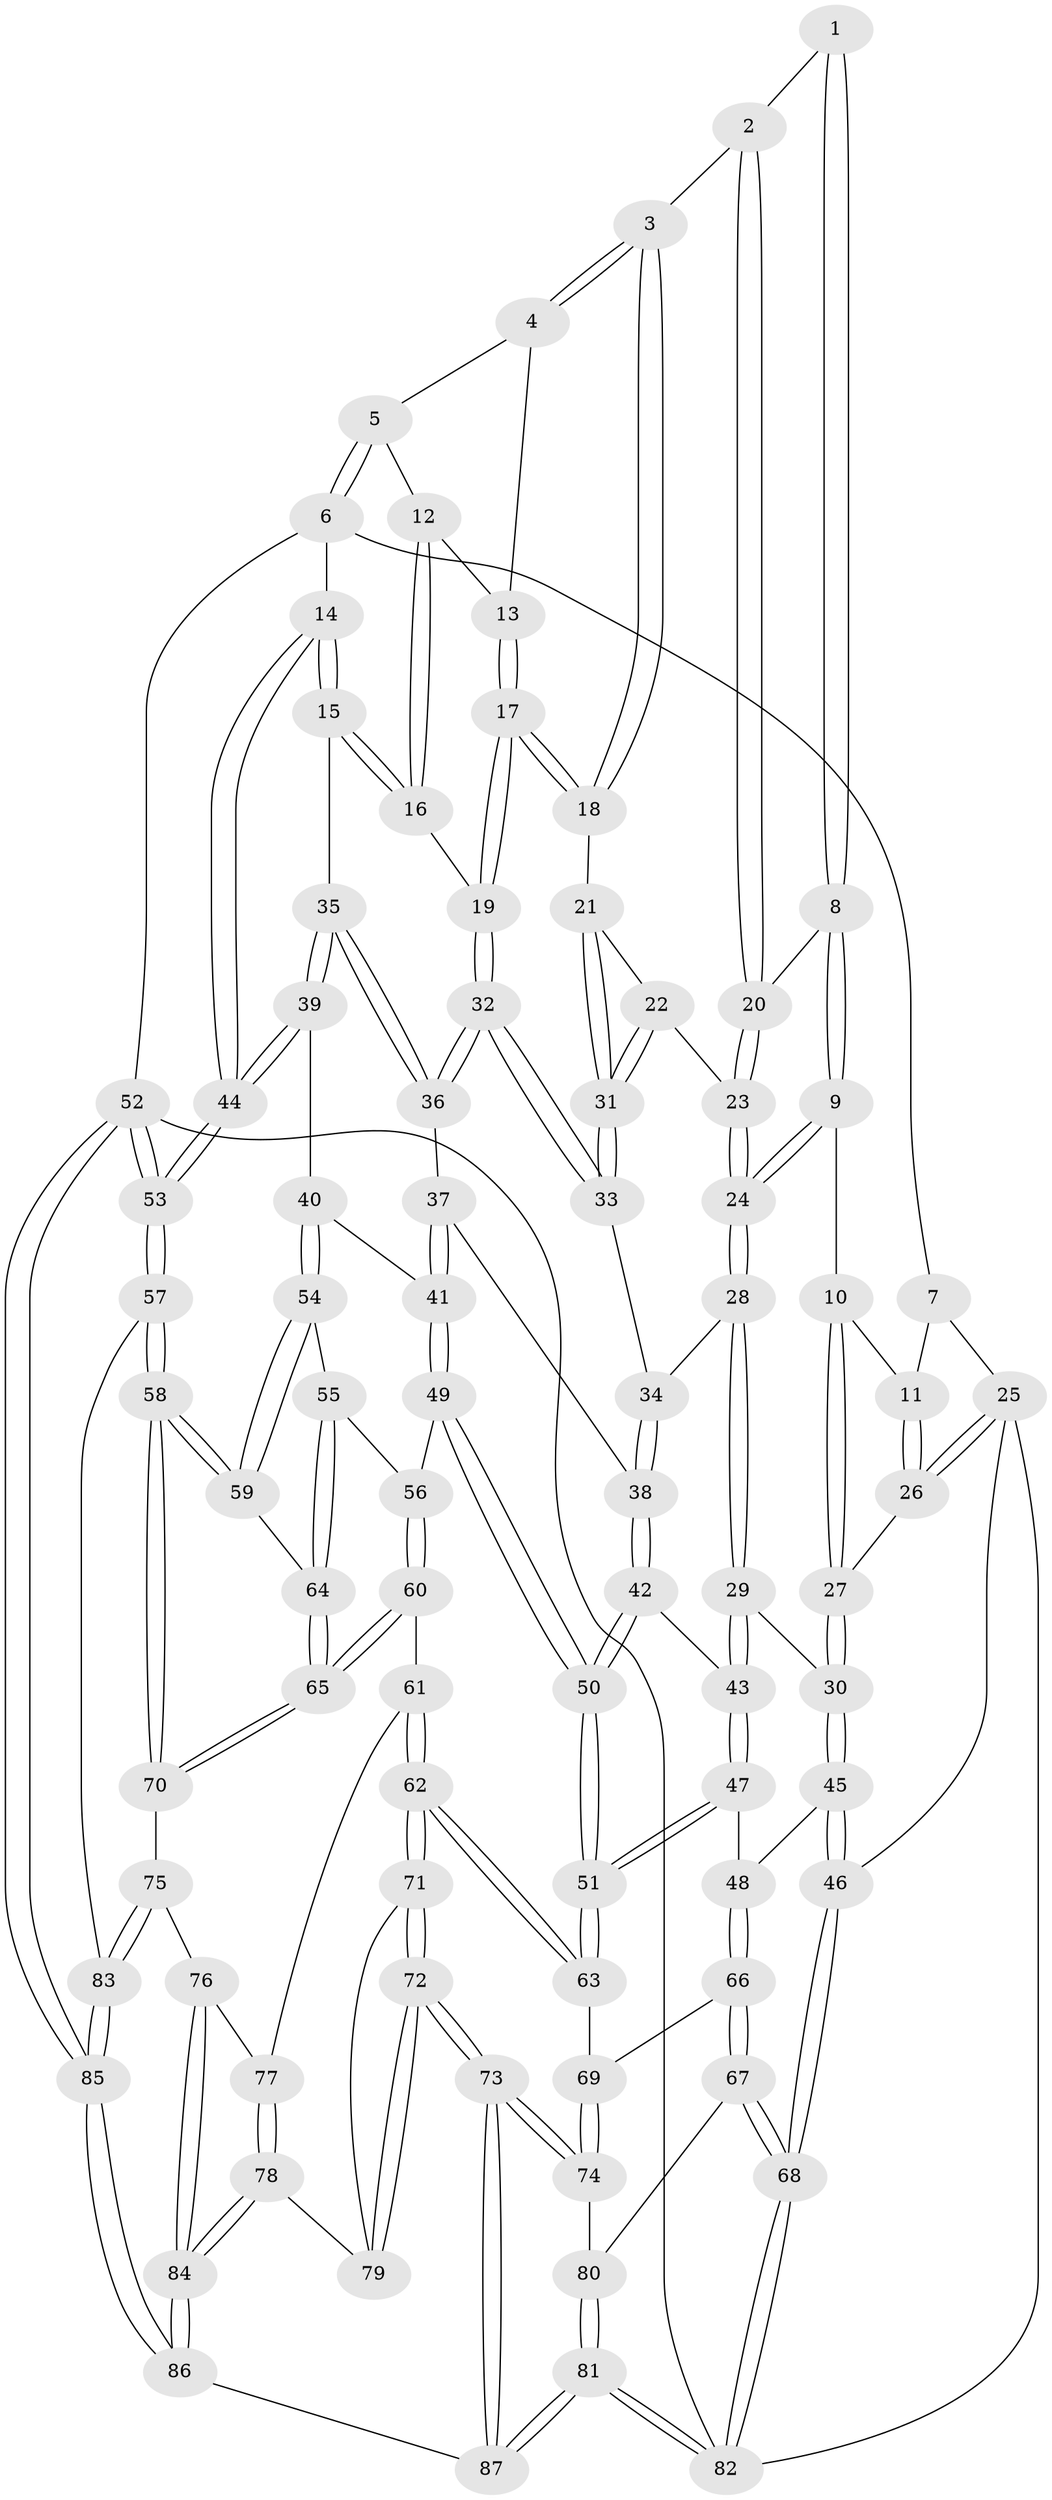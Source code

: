 // Generated by graph-tools (version 1.1) at 2025/27/03/09/25 03:27:09]
// undirected, 87 vertices, 214 edges
graph export_dot {
graph [start="1"]
  node [color=gray90,style=filled];
  1 [pos="+0.1985436444418008+0"];
  2 [pos="+0.5326123638441987+0"];
  3 [pos="+0.5410035777886852+0"];
  4 [pos="+0.6343828308805064+0"];
  5 [pos="+0.9557873702987276+0"];
  6 [pos="+1+0"];
  7 [pos="+0.16935368178750626+0"];
  8 [pos="+0.226806799730633+0.0865645448095028"];
  9 [pos="+0.22530185314306464+0.08912201644439996"];
  10 [pos="+0.19138343733227486+0.10797082575151805"];
  11 [pos="+0.08565145183700412+0.09923334145677581"];
  12 [pos="+0.8442637200036268+0.037191315789984976"];
  13 [pos="+0.8081076324797752+0.04818712873126446"];
  14 [pos="+1+0.09474499473473307"];
  15 [pos="+1+0.1600121796982462"];
  16 [pos="+0.9326447866051792+0.14867214260318484"];
  17 [pos="+0.6915991575382298+0.1693853630980147"];
  18 [pos="+0.650710102393484+0.12013058125734741"];
  19 [pos="+0.712340738329803+0.21205955844267563"];
  20 [pos="+0.40761423386323026+0.05910327539550297"];
  21 [pos="+0.5566510073147085+0.16147124197380294"];
  22 [pos="+0.45466627733520937+0.18769439254102213"];
  23 [pos="+0.404599803762401+0.1724451645721548"];
  24 [pos="+0.3388926085327097+0.24708995971640188"];
  25 [pos="+0+0.21373007351818787"];
  26 [pos="+0+0.22214213819490208"];
  27 [pos="+0.17243625513730104+0.36009689927484584"];
  28 [pos="+0.31247729621811854+0.32656168809126374"];
  29 [pos="+0.25360189662039256+0.3839751186425052"];
  30 [pos="+0.17663788355243512+0.3634808859078698"];
  31 [pos="+0.5101301484029541+0.26244531760579826"];
  32 [pos="+0.7061545520208985+0.269110523318485"];
  33 [pos="+0.5186965674910111+0.2813229802680762"];
  34 [pos="+0.4708018397005587+0.33437643996464195"];
  35 [pos="+0.8691923076290711+0.38509981165644963"];
  36 [pos="+0.7135582185045962+0.30128092626726743"];
  37 [pos="+0.69883288591582+0.3274103138824877"];
  38 [pos="+0.5703088480570762+0.46253492591093315"];
  39 [pos="+0.924818461972646+0.5532404387661441"];
  40 [pos="+0.9234659771116196+0.5542529226018941"];
  41 [pos="+0.7496046718270961+0.5358068943826377"];
  42 [pos="+0.5698958974030591+0.46395605660258393"];
  43 [pos="+0.2853490947941278+0.4560246206733358"];
  44 [pos="+1+0.5767697292680652"];
  45 [pos="+4.281822549050452e-05+0.6055263811217776"];
  46 [pos="+0+0.6687769004956776"];
  47 [pos="+0.29258963546267774+0.5198391324631715"];
  48 [pos="+0.21872727796616795+0.6542212594655022"];
  49 [pos="+0.6027076600989356+0.5981271472340044"];
  50 [pos="+0.5879999400569969+0.5985256232720346"];
  51 [pos="+0.5301019020607933+0.6722365136816132"];
  52 [pos="+1+1"];
  53 [pos="+1+1"];
  54 [pos="+0.8868422727224156+0.6225205748748124"];
  55 [pos="+0.7813463538963195+0.6809868095204619"];
  56 [pos="+0.7706861882931724+0.6829967740961042"];
  57 [pos="+0.9430418462368413+0.8592631550875848"];
  58 [pos="+0.9416534548607994+0.8581543472005951"];
  59 [pos="+0.9007541260744514+0.7764381811746464"];
  60 [pos="+0.7146955555709648+0.7821132012815926"];
  61 [pos="+0.640358185024647+0.7790338342854861"];
  62 [pos="+0.5643603067285609+0.7486040358653853"];
  63 [pos="+0.5277995640123608+0.6903360780052764"];
  64 [pos="+0.8102002819846452+0.770275649325732"];
  65 [pos="+0.7555654637828411+0.8170726981853857"];
  66 [pos="+0.24036280338789967+0.7665529811029115"];
  67 [pos="+0.23898497112161335+0.7709673985930957"];
  68 [pos="+0+0.917904184237137"];
  69 [pos="+0.5095531796603633+0.7016012071511522"];
  70 [pos="+0.7719665215417142+0.8573723375952158"];
  71 [pos="+0.5593320078630892+0.8106497225298511"];
  72 [pos="+0.4787417263164544+0.9768593633717257"];
  73 [pos="+0.4251085874174041+1"];
  74 [pos="+0.3819120341791885+0.9039517724701401"];
  75 [pos="+0.7565307080676491+0.8878848846223706"];
  76 [pos="+0.7206286430093668+0.9057994324392463"];
  77 [pos="+0.6607045898741184+0.8380543829206586"];
  78 [pos="+0.6430799592376437+0.9435866553356765"];
  79 [pos="+0.6401563073954358+0.942574002274206"];
  80 [pos="+0.24570669573187662+0.7893043995952916"];
  81 [pos="+0.10724307928839381+1"];
  82 [pos="+0+1"];
  83 [pos="+0.8122608133156428+0.978938443289165"];
  84 [pos="+0.668246170561916+0.9588932983882619"];
  85 [pos="+0.7659676810805206+1"];
  86 [pos="+0.7506123612866253+1"];
  87 [pos="+0.37640291499898193+1"];
  1 -- 2;
  1 -- 8;
  1 -- 8;
  2 -- 3;
  2 -- 20;
  2 -- 20;
  3 -- 4;
  3 -- 4;
  3 -- 18;
  3 -- 18;
  4 -- 5;
  4 -- 13;
  5 -- 6;
  5 -- 6;
  5 -- 12;
  6 -- 7;
  6 -- 14;
  6 -- 52;
  7 -- 11;
  7 -- 25;
  8 -- 9;
  8 -- 9;
  8 -- 20;
  9 -- 10;
  9 -- 24;
  9 -- 24;
  10 -- 11;
  10 -- 27;
  10 -- 27;
  11 -- 26;
  11 -- 26;
  12 -- 13;
  12 -- 16;
  12 -- 16;
  13 -- 17;
  13 -- 17;
  14 -- 15;
  14 -- 15;
  14 -- 44;
  14 -- 44;
  15 -- 16;
  15 -- 16;
  15 -- 35;
  16 -- 19;
  17 -- 18;
  17 -- 18;
  17 -- 19;
  17 -- 19;
  18 -- 21;
  19 -- 32;
  19 -- 32;
  20 -- 23;
  20 -- 23;
  21 -- 22;
  21 -- 31;
  21 -- 31;
  22 -- 23;
  22 -- 31;
  22 -- 31;
  23 -- 24;
  23 -- 24;
  24 -- 28;
  24 -- 28;
  25 -- 26;
  25 -- 26;
  25 -- 46;
  25 -- 82;
  26 -- 27;
  27 -- 30;
  27 -- 30;
  28 -- 29;
  28 -- 29;
  28 -- 34;
  29 -- 30;
  29 -- 43;
  29 -- 43;
  30 -- 45;
  30 -- 45;
  31 -- 33;
  31 -- 33;
  32 -- 33;
  32 -- 33;
  32 -- 36;
  32 -- 36;
  33 -- 34;
  34 -- 38;
  34 -- 38;
  35 -- 36;
  35 -- 36;
  35 -- 39;
  35 -- 39;
  36 -- 37;
  37 -- 38;
  37 -- 41;
  37 -- 41;
  38 -- 42;
  38 -- 42;
  39 -- 40;
  39 -- 44;
  39 -- 44;
  40 -- 41;
  40 -- 54;
  40 -- 54;
  41 -- 49;
  41 -- 49;
  42 -- 43;
  42 -- 50;
  42 -- 50;
  43 -- 47;
  43 -- 47;
  44 -- 53;
  44 -- 53;
  45 -- 46;
  45 -- 46;
  45 -- 48;
  46 -- 68;
  46 -- 68;
  47 -- 48;
  47 -- 51;
  47 -- 51;
  48 -- 66;
  48 -- 66;
  49 -- 50;
  49 -- 50;
  49 -- 56;
  50 -- 51;
  50 -- 51;
  51 -- 63;
  51 -- 63;
  52 -- 53;
  52 -- 53;
  52 -- 85;
  52 -- 85;
  52 -- 82;
  53 -- 57;
  53 -- 57;
  54 -- 55;
  54 -- 59;
  54 -- 59;
  55 -- 56;
  55 -- 64;
  55 -- 64;
  56 -- 60;
  56 -- 60;
  57 -- 58;
  57 -- 58;
  57 -- 83;
  58 -- 59;
  58 -- 59;
  58 -- 70;
  58 -- 70;
  59 -- 64;
  60 -- 61;
  60 -- 65;
  60 -- 65;
  61 -- 62;
  61 -- 62;
  61 -- 77;
  62 -- 63;
  62 -- 63;
  62 -- 71;
  62 -- 71;
  63 -- 69;
  64 -- 65;
  64 -- 65;
  65 -- 70;
  65 -- 70;
  66 -- 67;
  66 -- 67;
  66 -- 69;
  67 -- 68;
  67 -- 68;
  67 -- 80;
  68 -- 82;
  68 -- 82;
  69 -- 74;
  69 -- 74;
  70 -- 75;
  71 -- 72;
  71 -- 72;
  71 -- 79;
  72 -- 73;
  72 -- 73;
  72 -- 79;
  72 -- 79;
  73 -- 74;
  73 -- 74;
  73 -- 87;
  73 -- 87;
  74 -- 80;
  75 -- 76;
  75 -- 83;
  75 -- 83;
  76 -- 77;
  76 -- 84;
  76 -- 84;
  77 -- 78;
  77 -- 78;
  78 -- 79;
  78 -- 84;
  78 -- 84;
  80 -- 81;
  80 -- 81;
  81 -- 82;
  81 -- 82;
  81 -- 87;
  81 -- 87;
  83 -- 85;
  83 -- 85;
  84 -- 86;
  84 -- 86;
  85 -- 86;
  85 -- 86;
  86 -- 87;
}
